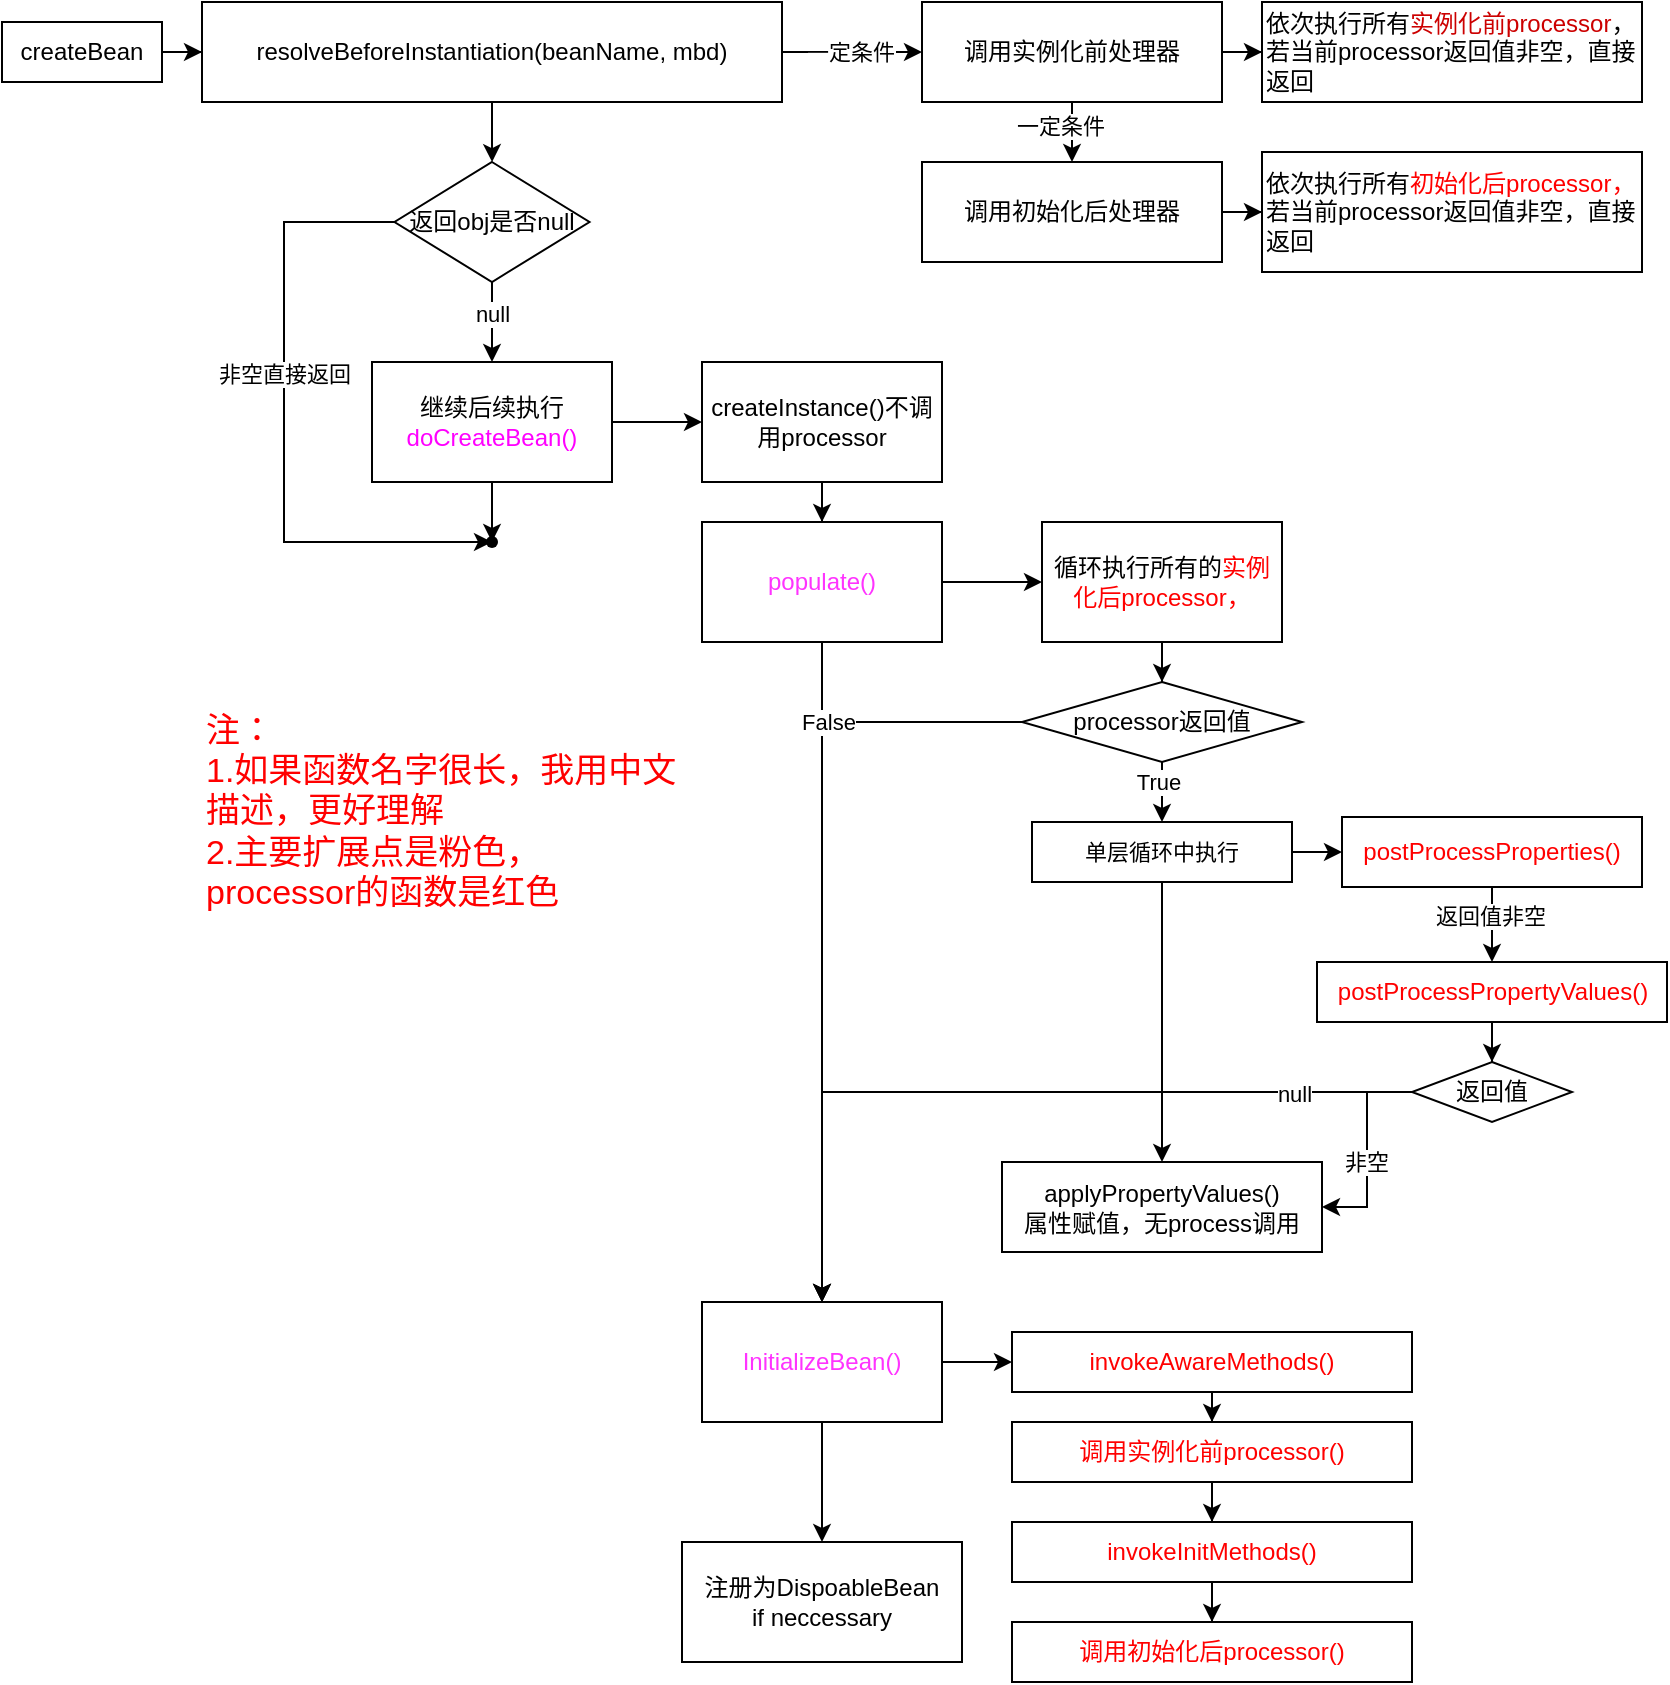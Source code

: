 <mxfile version="22.0.4" type="github">
  <diagram id="C5RBs43oDa-KdzZeNtuy" name="Page-1">
    <mxGraphModel dx="1042" dy="582" grid="1" gridSize="10" guides="1" tooltips="1" connect="1" arrows="1" fold="1" page="1" pageScale="1" pageWidth="827" pageHeight="1169" math="0" shadow="0">
      <root>
        <mxCell id="WIyWlLk6GJQsqaUBKTNV-0" />
        <mxCell id="WIyWlLk6GJQsqaUBKTNV-1" parent="WIyWlLk6GJQsqaUBKTNV-0" />
        <mxCell id="kpfPfC60SvLyRLPd567x-3" value="" style="edgeStyle=orthogonalEdgeStyle;rounded=0;orthogonalLoop=1;jettySize=auto;html=1;" edge="1" parent="WIyWlLk6GJQsqaUBKTNV-1" source="kpfPfC60SvLyRLPd567x-0" target="kpfPfC60SvLyRLPd567x-2">
          <mxGeometry relative="1" as="geometry" />
        </mxCell>
        <mxCell id="kpfPfC60SvLyRLPd567x-0" value="createBean" style="rounded=0;whiteSpace=wrap;html=1;" vertex="1" parent="WIyWlLk6GJQsqaUBKTNV-1">
          <mxGeometry x="30" y="110" width="80" height="30" as="geometry" />
        </mxCell>
        <mxCell id="kpfPfC60SvLyRLPd567x-5" value="" style="edgeStyle=orthogonalEdgeStyle;rounded=0;orthogonalLoop=1;jettySize=auto;html=1;" edge="1" parent="WIyWlLk6GJQsqaUBKTNV-1" source="kpfPfC60SvLyRLPd567x-2" target="kpfPfC60SvLyRLPd567x-4">
          <mxGeometry relative="1" as="geometry" />
        </mxCell>
        <mxCell id="kpfPfC60SvLyRLPd567x-7" value="一定条件" style="edgeLabel;html=1;align=center;verticalAlign=middle;resizable=0;points=[];" vertex="1" connectable="0" parent="kpfPfC60SvLyRLPd567x-5">
          <mxGeometry x="-0.044" relative="1" as="geometry">
            <mxPoint as="offset" />
          </mxGeometry>
        </mxCell>
        <mxCell id="kpfPfC60SvLyRLPd567x-14" value="" style="edgeStyle=orthogonalEdgeStyle;rounded=0;orthogonalLoop=1;jettySize=auto;html=1;" edge="1" parent="WIyWlLk6GJQsqaUBKTNV-1" source="kpfPfC60SvLyRLPd567x-2" target="kpfPfC60SvLyRLPd567x-13">
          <mxGeometry relative="1" as="geometry" />
        </mxCell>
        <mxCell id="kpfPfC60SvLyRLPd567x-2" value="resolveBeforeInstantiation(beanName, mbd)" style="whiteSpace=wrap;html=1;rounded=0;" vertex="1" parent="WIyWlLk6GJQsqaUBKTNV-1">
          <mxGeometry x="130" y="100" width="290" height="50" as="geometry" />
        </mxCell>
        <mxCell id="kpfPfC60SvLyRLPd567x-9" value="" style="edgeStyle=orthogonalEdgeStyle;rounded=0;orthogonalLoop=1;jettySize=auto;html=1;" edge="1" parent="WIyWlLk6GJQsqaUBKTNV-1" source="kpfPfC60SvLyRLPd567x-4" target="kpfPfC60SvLyRLPd567x-8">
          <mxGeometry relative="1" as="geometry" />
        </mxCell>
        <mxCell id="kpfPfC60SvLyRLPd567x-10" value="一定条件" style="edgeLabel;html=1;align=center;verticalAlign=middle;resizable=0;points=[];" vertex="1" connectable="0" parent="kpfPfC60SvLyRLPd567x-9">
          <mxGeometry x="-0.168" y="3" relative="1" as="geometry">
            <mxPoint x="-3" y="-7" as="offset" />
          </mxGeometry>
        </mxCell>
        <mxCell id="kpfPfC60SvLyRLPd567x-26" value="" style="edgeStyle=orthogonalEdgeStyle;rounded=0;orthogonalLoop=1;jettySize=auto;html=1;" edge="1" parent="WIyWlLk6GJQsqaUBKTNV-1" source="kpfPfC60SvLyRLPd567x-4" target="kpfPfC60SvLyRLPd567x-25">
          <mxGeometry relative="1" as="geometry" />
        </mxCell>
        <mxCell id="kpfPfC60SvLyRLPd567x-4" value="调用实例化前处理器" style="whiteSpace=wrap;html=1;rounded=0;" vertex="1" parent="WIyWlLk6GJQsqaUBKTNV-1">
          <mxGeometry x="490" y="100" width="150" height="50" as="geometry" />
        </mxCell>
        <mxCell id="kpfPfC60SvLyRLPd567x-28" value="" style="edgeStyle=orthogonalEdgeStyle;rounded=0;orthogonalLoop=1;jettySize=auto;html=1;" edge="1" parent="WIyWlLk6GJQsqaUBKTNV-1" source="kpfPfC60SvLyRLPd567x-8" target="kpfPfC60SvLyRLPd567x-27">
          <mxGeometry relative="1" as="geometry" />
        </mxCell>
        <mxCell id="kpfPfC60SvLyRLPd567x-8" value="调用初始化后处理器" style="whiteSpace=wrap;html=1;rounded=0;" vertex="1" parent="WIyWlLk6GJQsqaUBKTNV-1">
          <mxGeometry x="490" y="180" width="150" height="50" as="geometry" />
        </mxCell>
        <mxCell id="kpfPfC60SvLyRLPd567x-16" value="" style="edgeStyle=orthogonalEdgeStyle;rounded=0;orthogonalLoop=1;jettySize=auto;html=1;exitX=0.5;exitY=1;exitDx=0;exitDy=0;" edge="1" parent="WIyWlLk6GJQsqaUBKTNV-1" source="kpfPfC60SvLyRLPd567x-13" target="kpfPfC60SvLyRLPd567x-15">
          <mxGeometry relative="1" as="geometry" />
        </mxCell>
        <mxCell id="kpfPfC60SvLyRLPd567x-30" value="null" style="edgeLabel;html=1;align=center;verticalAlign=middle;resizable=0;points=[];" vertex="1" connectable="0" parent="kpfPfC60SvLyRLPd567x-16">
          <mxGeometry x="-0.217" y="5" relative="1" as="geometry">
            <mxPoint x="-5" as="offset" />
          </mxGeometry>
        </mxCell>
        <mxCell id="kpfPfC60SvLyRLPd567x-23" style="edgeStyle=orthogonalEdgeStyle;rounded=0;orthogonalLoop=1;jettySize=auto;html=1;entryX=0.21;entryY=0.338;entryDx=0;entryDy=0;entryPerimeter=0;" edge="1" parent="WIyWlLk6GJQsqaUBKTNV-1" source="kpfPfC60SvLyRLPd567x-13" target="kpfPfC60SvLyRLPd567x-21">
          <mxGeometry relative="1" as="geometry">
            <mxPoint x="170" y="410" as="targetPoint" />
            <Array as="points">
              <mxPoint x="171" y="210" />
              <mxPoint x="171" y="370" />
            </Array>
          </mxGeometry>
        </mxCell>
        <mxCell id="kpfPfC60SvLyRLPd567x-24" value="非空直接返回" style="edgeLabel;html=1;align=center;verticalAlign=middle;resizable=0;points=[];" vertex="1" connectable="0" parent="kpfPfC60SvLyRLPd567x-23">
          <mxGeometry x="-0.182" relative="1" as="geometry">
            <mxPoint as="offset" />
          </mxGeometry>
        </mxCell>
        <mxCell id="kpfPfC60SvLyRLPd567x-13" value="返回obj是否null" style="rhombus;whiteSpace=wrap;html=1;rounded=0;" vertex="1" parent="WIyWlLk6GJQsqaUBKTNV-1">
          <mxGeometry x="226.25" y="180" width="97.5" height="60" as="geometry" />
        </mxCell>
        <mxCell id="kpfPfC60SvLyRLPd567x-22" value="" style="edgeStyle=orthogonalEdgeStyle;rounded=0;orthogonalLoop=1;jettySize=auto;html=1;" edge="1" parent="WIyWlLk6GJQsqaUBKTNV-1" source="kpfPfC60SvLyRLPd567x-15" target="kpfPfC60SvLyRLPd567x-21">
          <mxGeometry relative="1" as="geometry" />
        </mxCell>
        <mxCell id="kpfPfC60SvLyRLPd567x-32" value="" style="edgeStyle=orthogonalEdgeStyle;rounded=0;orthogonalLoop=1;jettySize=auto;html=1;" edge="1" parent="WIyWlLk6GJQsqaUBKTNV-1" source="kpfPfC60SvLyRLPd567x-15" target="kpfPfC60SvLyRLPd567x-31">
          <mxGeometry relative="1" as="geometry" />
        </mxCell>
        <mxCell id="kpfPfC60SvLyRLPd567x-15" value="继续后续执行&lt;font color=&quot;#ff00ff&quot;&gt;doCreateBean()&lt;/font&gt;" style="whiteSpace=wrap;html=1;rounded=0;" vertex="1" parent="WIyWlLk6GJQsqaUBKTNV-1">
          <mxGeometry x="215" y="280" width="120" height="60" as="geometry" />
        </mxCell>
        <mxCell id="kpfPfC60SvLyRLPd567x-21" value="" style="shape=waypoint;sketch=0;size=6;pointerEvents=1;points=[];fillColor=default;resizable=0;rotatable=0;perimeter=centerPerimeter;snapToPoint=1;rounded=0;" vertex="1" parent="WIyWlLk6GJQsqaUBKTNV-1">
          <mxGeometry x="265" y="360" width="20" height="20" as="geometry" />
        </mxCell>
        <mxCell id="kpfPfC60SvLyRLPd567x-25" value="依次执行所有&lt;font color=&quot;#cc0000&quot;&gt;实例化前processor&lt;/font&gt;，&lt;br&gt;若当前processor返回值非空，直接返回" style="whiteSpace=wrap;html=1;rounded=0;align=left;" vertex="1" parent="WIyWlLk6GJQsqaUBKTNV-1">
          <mxGeometry x="660" y="100" width="190" height="50" as="geometry" />
        </mxCell>
        <mxCell id="kpfPfC60SvLyRLPd567x-27" value="依次执行所有&lt;font color=&quot;#ff0000&quot;&gt;初始化后processor，&lt;/font&gt;&lt;br style=&quot;border-color: var(--border-color);&quot;&gt;若当前processor返回值非空，直接返回" style="whiteSpace=wrap;html=1;rounded=0;align=left;" vertex="1" parent="WIyWlLk6GJQsqaUBKTNV-1">
          <mxGeometry x="660" y="175" width="190" height="60" as="geometry" />
        </mxCell>
        <mxCell id="kpfPfC60SvLyRLPd567x-34" value="" style="edgeStyle=orthogonalEdgeStyle;rounded=0;orthogonalLoop=1;jettySize=auto;html=1;" edge="1" parent="WIyWlLk6GJQsqaUBKTNV-1" source="kpfPfC60SvLyRLPd567x-31" target="kpfPfC60SvLyRLPd567x-33">
          <mxGeometry relative="1" as="geometry" />
        </mxCell>
        <mxCell id="kpfPfC60SvLyRLPd567x-31" value="createInstance()不调用processor" style="whiteSpace=wrap;html=1;rounded=0;" vertex="1" parent="WIyWlLk6GJQsqaUBKTNV-1">
          <mxGeometry x="380" y="280" width="120" height="60" as="geometry" />
        </mxCell>
        <mxCell id="kpfPfC60SvLyRLPd567x-36" value="" style="edgeStyle=orthogonalEdgeStyle;rounded=0;orthogonalLoop=1;jettySize=auto;html=1;" edge="1" parent="WIyWlLk6GJQsqaUBKTNV-1" source="kpfPfC60SvLyRLPd567x-33" target="kpfPfC60SvLyRLPd567x-35">
          <mxGeometry relative="1" as="geometry" />
        </mxCell>
        <mxCell id="kpfPfC60SvLyRLPd567x-40" value="" style="edgeStyle=orthogonalEdgeStyle;rounded=0;orthogonalLoop=1;jettySize=auto;html=1;" edge="1" parent="WIyWlLk6GJQsqaUBKTNV-1" source="kpfPfC60SvLyRLPd567x-33" target="kpfPfC60SvLyRLPd567x-39">
          <mxGeometry relative="1" as="geometry" />
        </mxCell>
        <mxCell id="kpfPfC60SvLyRLPd567x-33" value="&lt;font color=&quot;#ff33ff&quot;&gt;populate()&lt;/font&gt;" style="whiteSpace=wrap;html=1;rounded=0;" vertex="1" parent="WIyWlLk6GJQsqaUBKTNV-1">
          <mxGeometry x="380" y="360" width="120" height="60" as="geometry" />
        </mxCell>
        <mxCell id="kpfPfC60SvLyRLPd567x-38" value="" style="edgeStyle=orthogonalEdgeStyle;rounded=0;orthogonalLoop=1;jettySize=auto;html=1;" edge="1" parent="WIyWlLk6GJQsqaUBKTNV-1" source="kpfPfC60SvLyRLPd567x-35" target="kpfPfC60SvLyRLPd567x-37">
          <mxGeometry relative="1" as="geometry" />
        </mxCell>
        <mxCell id="kpfPfC60SvLyRLPd567x-35" value="循环执行所有的&lt;font color=&quot;#ff0000&quot;&gt;实例化后processor，&lt;/font&gt;" style="whiteSpace=wrap;html=1;rounded=0;" vertex="1" parent="WIyWlLk6GJQsqaUBKTNV-1">
          <mxGeometry x="550" y="360" width="120" height="60" as="geometry" />
        </mxCell>
        <mxCell id="kpfPfC60SvLyRLPd567x-41" style="edgeStyle=orthogonalEdgeStyle;rounded=0;orthogonalLoop=1;jettySize=auto;html=1;entryX=0.5;entryY=0;entryDx=0;entryDy=0;" edge="1" parent="WIyWlLk6GJQsqaUBKTNV-1" source="kpfPfC60SvLyRLPd567x-37" target="kpfPfC60SvLyRLPd567x-39">
          <mxGeometry relative="1" as="geometry" />
        </mxCell>
        <mxCell id="kpfPfC60SvLyRLPd567x-42" value="False" style="edgeLabel;html=1;align=center;verticalAlign=middle;resizable=0;points=[];" vertex="1" connectable="0" parent="kpfPfC60SvLyRLPd567x-41">
          <mxGeometry x="-0.486" y="3" relative="1" as="geometry">
            <mxPoint as="offset" />
          </mxGeometry>
        </mxCell>
        <mxCell id="kpfPfC60SvLyRLPd567x-47" style="edgeStyle=orthogonalEdgeStyle;rounded=0;orthogonalLoop=1;jettySize=auto;html=1;entryX=0.5;entryY=0;entryDx=0;entryDy=0;" edge="1" parent="WIyWlLk6GJQsqaUBKTNV-1" source="kpfPfC60SvLyRLPd567x-37" target="kpfPfC60SvLyRLPd567x-45">
          <mxGeometry relative="1" as="geometry" />
        </mxCell>
        <mxCell id="kpfPfC60SvLyRLPd567x-48" value="True" style="edgeLabel;html=1;align=center;verticalAlign=middle;resizable=0;points=[];" vertex="1" connectable="0" parent="kpfPfC60SvLyRLPd567x-47">
          <mxGeometry x="-0.616" y="-2" relative="1" as="geometry">
            <mxPoint as="offset" />
          </mxGeometry>
        </mxCell>
        <mxCell id="kpfPfC60SvLyRLPd567x-37" value="processor返回值" style="rhombus;whiteSpace=wrap;html=1;rounded=0;" vertex="1" parent="WIyWlLk6GJQsqaUBKTNV-1">
          <mxGeometry x="540" y="440" width="140" height="40" as="geometry" />
        </mxCell>
        <mxCell id="kpfPfC60SvLyRLPd567x-65" value="" style="edgeStyle=orthogonalEdgeStyle;rounded=0;orthogonalLoop=1;jettySize=auto;html=1;" edge="1" parent="WIyWlLk6GJQsqaUBKTNV-1" source="kpfPfC60SvLyRLPd567x-39" target="kpfPfC60SvLyRLPd567x-64">
          <mxGeometry relative="1" as="geometry" />
        </mxCell>
        <mxCell id="kpfPfC60SvLyRLPd567x-76" value="" style="edgeStyle=orthogonalEdgeStyle;rounded=0;orthogonalLoop=1;jettySize=auto;html=1;" edge="1" parent="WIyWlLk6GJQsqaUBKTNV-1" source="kpfPfC60SvLyRLPd567x-39" target="kpfPfC60SvLyRLPd567x-75">
          <mxGeometry relative="1" as="geometry" />
        </mxCell>
        <mxCell id="kpfPfC60SvLyRLPd567x-39" value="&lt;font color=&quot;#ff33ff&quot;&gt;InitializeBean()&lt;/font&gt;" style="whiteSpace=wrap;html=1;rounded=0;" vertex="1" parent="WIyWlLk6GJQsqaUBKTNV-1">
          <mxGeometry x="380" y="750" width="120" height="60" as="geometry" />
        </mxCell>
        <mxCell id="kpfPfC60SvLyRLPd567x-50" value="" style="edgeStyle=orthogonalEdgeStyle;rounded=0;orthogonalLoop=1;jettySize=auto;html=1;" edge="1" parent="WIyWlLk6GJQsqaUBKTNV-1" source="kpfPfC60SvLyRLPd567x-45" target="kpfPfC60SvLyRLPd567x-49">
          <mxGeometry relative="1" as="geometry" />
        </mxCell>
        <mxCell id="kpfPfC60SvLyRLPd567x-56" value="" style="edgeStyle=orthogonalEdgeStyle;rounded=0;orthogonalLoop=1;jettySize=auto;html=1;" edge="1" parent="WIyWlLk6GJQsqaUBKTNV-1" source="kpfPfC60SvLyRLPd567x-45" target="kpfPfC60SvLyRLPd567x-55">
          <mxGeometry relative="1" as="geometry" />
        </mxCell>
        <mxCell id="kpfPfC60SvLyRLPd567x-45" value="&lt;font style=&quot;font-size: 11px;&quot;&gt;单层循环中执行&lt;br&gt;&lt;/font&gt;" style="whiteSpace=wrap;html=1;rounded=0;" vertex="1" parent="WIyWlLk6GJQsqaUBKTNV-1">
          <mxGeometry x="545" y="510" width="130" height="30" as="geometry" />
        </mxCell>
        <mxCell id="kpfPfC60SvLyRLPd567x-52" value="" style="edgeStyle=orthogonalEdgeStyle;rounded=0;orthogonalLoop=1;jettySize=auto;html=1;" edge="1" parent="WIyWlLk6GJQsqaUBKTNV-1" source="kpfPfC60SvLyRLPd567x-49" target="kpfPfC60SvLyRLPd567x-51">
          <mxGeometry relative="1" as="geometry" />
        </mxCell>
        <mxCell id="kpfPfC60SvLyRLPd567x-53" value="返回值非空" style="edgeLabel;html=1;align=center;verticalAlign=middle;resizable=0;points=[];" vertex="1" connectable="0" parent="kpfPfC60SvLyRLPd567x-52">
          <mxGeometry x="-0.318" y="-1" relative="1" as="geometry">
            <mxPoint as="offset" />
          </mxGeometry>
        </mxCell>
        <mxCell id="kpfPfC60SvLyRLPd567x-49" value="&lt;font color=&quot;#ff0000&quot;&gt;postProcessProperties()&lt;/font&gt;" style="whiteSpace=wrap;html=1;rounded=0;" vertex="1" parent="WIyWlLk6GJQsqaUBKTNV-1">
          <mxGeometry x="700" y="507.5" width="150" height="35" as="geometry" />
        </mxCell>
        <mxCell id="kpfPfC60SvLyRLPd567x-58" value="" style="edgeStyle=orthogonalEdgeStyle;rounded=0;orthogonalLoop=1;jettySize=auto;html=1;" edge="1" parent="WIyWlLk6GJQsqaUBKTNV-1" source="kpfPfC60SvLyRLPd567x-51" target="kpfPfC60SvLyRLPd567x-57">
          <mxGeometry relative="1" as="geometry" />
        </mxCell>
        <mxCell id="kpfPfC60SvLyRLPd567x-51" value="&lt;font color=&quot;#ff0000&quot;&gt;postProcessPropertyValues()&lt;/font&gt;" style="whiteSpace=wrap;html=1;rounded=0;" vertex="1" parent="WIyWlLk6GJQsqaUBKTNV-1">
          <mxGeometry x="687.5" y="580" width="175" height="30" as="geometry" />
        </mxCell>
        <mxCell id="kpfPfC60SvLyRLPd567x-55" value="applyPropertyValues()&lt;br&gt;属性赋值，无process调用" style="whiteSpace=wrap;html=1;rounded=0;" vertex="1" parent="WIyWlLk6GJQsqaUBKTNV-1">
          <mxGeometry x="530" y="680" width="160" height="45" as="geometry" />
        </mxCell>
        <mxCell id="kpfPfC60SvLyRLPd567x-59" value="" style="edgeStyle=orthogonalEdgeStyle;rounded=0;orthogonalLoop=1;jettySize=auto;html=1;entryX=0.5;entryY=0;entryDx=0;entryDy=0;" edge="1" parent="WIyWlLk6GJQsqaUBKTNV-1" source="kpfPfC60SvLyRLPd567x-57" target="kpfPfC60SvLyRLPd567x-39">
          <mxGeometry relative="1" as="geometry">
            <mxPoint x="440" y="740" as="targetPoint" />
          </mxGeometry>
        </mxCell>
        <mxCell id="kpfPfC60SvLyRLPd567x-61" value="null" style="edgeLabel;html=1;align=center;verticalAlign=middle;resizable=0;points=[];" vertex="1" connectable="0" parent="kpfPfC60SvLyRLPd567x-59">
          <mxGeometry x="-0.702" y="1" relative="1" as="geometry">
            <mxPoint as="offset" />
          </mxGeometry>
        </mxCell>
        <mxCell id="kpfPfC60SvLyRLPd567x-62" style="edgeStyle=orthogonalEdgeStyle;rounded=0;orthogonalLoop=1;jettySize=auto;html=1;entryX=1;entryY=0.5;entryDx=0;entryDy=0;" edge="1" parent="WIyWlLk6GJQsqaUBKTNV-1" source="kpfPfC60SvLyRLPd567x-57" target="kpfPfC60SvLyRLPd567x-55">
          <mxGeometry relative="1" as="geometry" />
        </mxCell>
        <mxCell id="kpfPfC60SvLyRLPd567x-63" value="非空" style="edgeLabel;html=1;align=center;verticalAlign=middle;resizable=0;points=[];" vertex="1" connectable="0" parent="kpfPfC60SvLyRLPd567x-62">
          <mxGeometry x="0.102" y="-1" relative="1" as="geometry">
            <mxPoint y="1" as="offset" />
          </mxGeometry>
        </mxCell>
        <mxCell id="kpfPfC60SvLyRLPd567x-57" value="返回值" style="rhombus;whiteSpace=wrap;html=1;rounded=0;" vertex="1" parent="WIyWlLk6GJQsqaUBKTNV-1">
          <mxGeometry x="735" y="630" width="80" height="30" as="geometry" />
        </mxCell>
        <mxCell id="kpfPfC60SvLyRLPd567x-69" value="" style="edgeStyle=orthogonalEdgeStyle;rounded=0;orthogonalLoop=1;jettySize=auto;html=1;fontColor=#FF0000;" edge="1" parent="WIyWlLk6GJQsqaUBKTNV-1" source="kpfPfC60SvLyRLPd567x-64" target="kpfPfC60SvLyRLPd567x-68">
          <mxGeometry relative="1" as="geometry" />
        </mxCell>
        <mxCell id="kpfPfC60SvLyRLPd567x-64" value="invokeAwareMethods()" style="whiteSpace=wrap;html=1;rounded=0;fontColor=#FF0000;" vertex="1" parent="WIyWlLk6GJQsqaUBKTNV-1">
          <mxGeometry x="535" y="765" width="200" height="30" as="geometry" />
        </mxCell>
        <mxCell id="kpfPfC60SvLyRLPd567x-72" value="" style="edgeStyle=orthogonalEdgeStyle;rounded=0;orthogonalLoop=1;jettySize=auto;html=1;fontColor=#FF0000;" edge="1" parent="WIyWlLk6GJQsqaUBKTNV-1" source="kpfPfC60SvLyRLPd567x-68" target="kpfPfC60SvLyRLPd567x-71">
          <mxGeometry relative="1" as="geometry" />
        </mxCell>
        <mxCell id="kpfPfC60SvLyRLPd567x-68" value="调用实例化前processor()" style="whiteSpace=wrap;html=1;rounded=0;fontColor=#FF0000;" vertex="1" parent="WIyWlLk6GJQsqaUBKTNV-1">
          <mxGeometry x="535" y="810" width="200" height="30" as="geometry" />
        </mxCell>
        <mxCell id="kpfPfC60SvLyRLPd567x-70" value="&lt;font style=&quot;font-size: 17px;&quot; color=&quot;#ff0000&quot;&gt;注：&lt;br&gt;1.如果函数名字很长，我用中文描述，更好理解&lt;br&gt;2.主要扩展点是粉色，processor的函数是红色&lt;br&gt;&lt;/font&gt;" style="text;html=1;strokeColor=none;fillColor=none;align=left;verticalAlign=middle;whiteSpace=wrap;rounded=0;" vertex="1" parent="WIyWlLk6GJQsqaUBKTNV-1">
          <mxGeometry x="130" y="440" width="240" height="130" as="geometry" />
        </mxCell>
        <mxCell id="kpfPfC60SvLyRLPd567x-74" value="" style="edgeStyle=orthogonalEdgeStyle;rounded=0;orthogonalLoop=1;jettySize=auto;html=1;fontColor=#FF0000;" edge="1" parent="WIyWlLk6GJQsqaUBKTNV-1" source="kpfPfC60SvLyRLPd567x-71" target="kpfPfC60SvLyRLPd567x-73">
          <mxGeometry relative="1" as="geometry" />
        </mxCell>
        <mxCell id="kpfPfC60SvLyRLPd567x-71" value="invokeInitMethods()" style="whiteSpace=wrap;html=1;rounded=0;fontColor=#FF0000;" vertex="1" parent="WIyWlLk6GJQsqaUBKTNV-1">
          <mxGeometry x="535" y="860" width="200" height="30" as="geometry" />
        </mxCell>
        <mxCell id="kpfPfC60SvLyRLPd567x-73" value="调用初始化后processor()" style="whiteSpace=wrap;html=1;rounded=0;fontColor=#FF0000;" vertex="1" parent="WIyWlLk6GJQsqaUBKTNV-1">
          <mxGeometry x="535" y="910" width="200" height="30" as="geometry" />
        </mxCell>
        <mxCell id="kpfPfC60SvLyRLPd567x-75" value="注册为DispoableBean&lt;br&gt;if neccessary" style="whiteSpace=wrap;html=1;rounded=0;" vertex="1" parent="WIyWlLk6GJQsqaUBKTNV-1">
          <mxGeometry x="370" y="870" width="140" height="60" as="geometry" />
        </mxCell>
      </root>
    </mxGraphModel>
  </diagram>
</mxfile>
